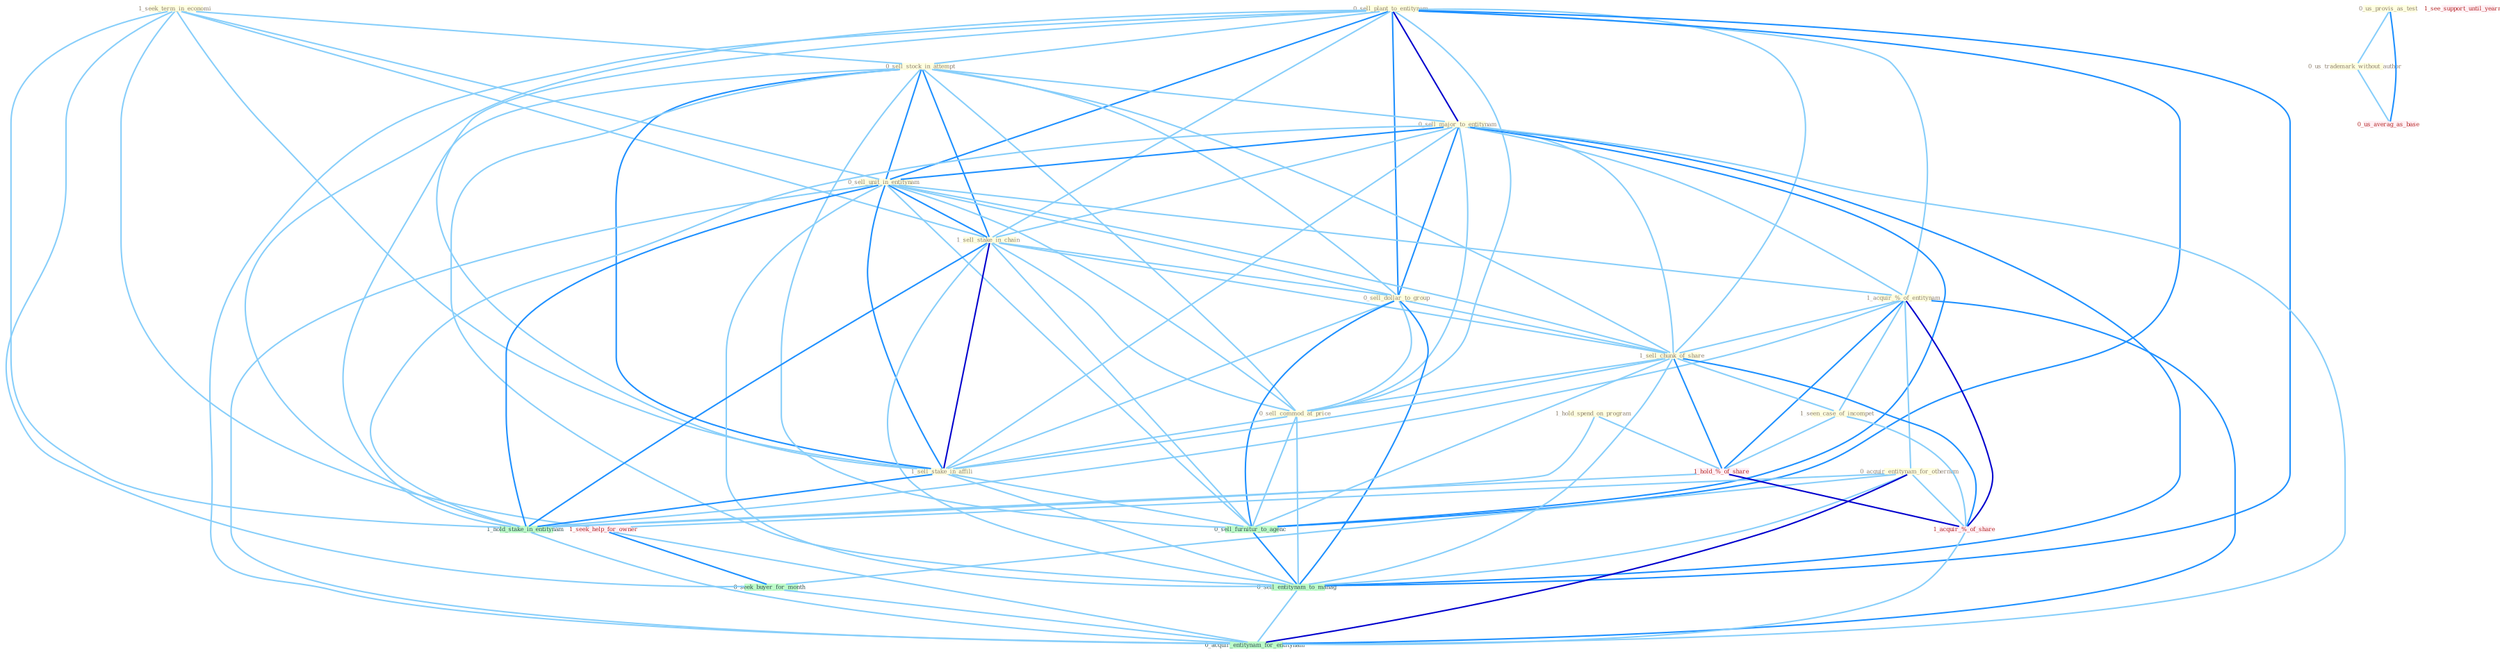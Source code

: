 Graph G{ 
    node
    [shape=polygon,style=filled,width=.5,height=.06,color="#BDFCC9",fixedsize=true,fontsize=4,
    fontcolor="#2f4f4f"];
    {node
    [color="#ffffe0", fontcolor="#8b7d6b"] "0_sell_plant_to_entitynam " "0_us_provis_as_test " "1_seek_term_in_economi " "0_sell_stock_in_attempt " "0_sell_major_to_entitynam " "0_sell_unit_in_entitynam " "1_hold_spend_on_program " "1_acquir_%_of_entitynam " "1_sell_stake_in_chain " "0_sell_dollar_to_group " "1_sell_chunk_of_share " "0_sell_commod_at_price " "1_sell_stake_in_affili " "1_seen_case_of_incompet " "0_us_trademark_without_author " "0_acquir_entitynam_for_othernum "}
{node [color="#fff0f5", fontcolor="#b22222"] "1_hold_%_of_share " "1_seek_help_for_owner " "1_acquir_%_of_share " "1_see_support_until_yearnum " "0_us_averag_as_base "}
edge [color="#B0E2FF"];

	"0_sell_plant_to_entitynam " -- "0_sell_stock_in_attempt " [w="1", color="#87cefa" ];
	"0_sell_plant_to_entitynam " -- "0_sell_major_to_entitynam " [w="3", color="#0000cd" , len=0.6];
	"0_sell_plant_to_entitynam " -- "0_sell_unit_in_entitynam " [w="2", color="#1e90ff" , len=0.8];
	"0_sell_plant_to_entitynam " -- "1_acquir_%_of_entitynam " [w="1", color="#87cefa" ];
	"0_sell_plant_to_entitynam " -- "1_sell_stake_in_chain " [w="1", color="#87cefa" ];
	"0_sell_plant_to_entitynam " -- "0_sell_dollar_to_group " [w="2", color="#1e90ff" , len=0.8];
	"0_sell_plant_to_entitynam " -- "1_sell_chunk_of_share " [w="1", color="#87cefa" ];
	"0_sell_plant_to_entitynam " -- "0_sell_commod_at_price " [w="1", color="#87cefa" ];
	"0_sell_plant_to_entitynam " -- "1_sell_stake_in_affili " [w="1", color="#87cefa" ];
	"0_sell_plant_to_entitynam " -- "1_hold_stake_in_entitynam " [w="1", color="#87cefa" ];
	"0_sell_plant_to_entitynam " -- "0_sell_furnitur_to_agenc " [w="2", color="#1e90ff" , len=0.8];
	"0_sell_plant_to_entitynam " -- "0_sell_entitynam_to_manag " [w="2", color="#1e90ff" , len=0.8];
	"0_sell_plant_to_entitynam " -- "0_acquir_entitynam_for_entitynam " [w="1", color="#87cefa" ];
	"0_us_provis_as_test " -- "0_us_trademark_without_author " [w="1", color="#87cefa" ];
	"0_us_provis_as_test " -- "0_us_averag_as_base " [w="2", color="#1e90ff" , len=0.8];
	"1_seek_term_in_economi " -- "0_sell_stock_in_attempt " [w="1", color="#87cefa" ];
	"1_seek_term_in_economi " -- "0_sell_unit_in_entitynam " [w="1", color="#87cefa" ];
	"1_seek_term_in_economi " -- "1_sell_stake_in_chain " [w="1", color="#87cefa" ];
	"1_seek_term_in_economi " -- "1_sell_stake_in_affili " [w="1", color="#87cefa" ];
	"1_seek_term_in_economi " -- "1_hold_stake_in_entitynam " [w="1", color="#87cefa" ];
	"1_seek_term_in_economi " -- "1_seek_help_for_owner " [w="1", color="#87cefa" ];
	"1_seek_term_in_economi " -- "0_seek_buyer_for_month " [w="1", color="#87cefa" ];
	"0_sell_stock_in_attempt " -- "0_sell_major_to_entitynam " [w="1", color="#87cefa" ];
	"0_sell_stock_in_attempt " -- "0_sell_unit_in_entitynam " [w="2", color="#1e90ff" , len=0.8];
	"0_sell_stock_in_attempt " -- "1_sell_stake_in_chain " [w="2", color="#1e90ff" , len=0.8];
	"0_sell_stock_in_attempt " -- "0_sell_dollar_to_group " [w="1", color="#87cefa" ];
	"0_sell_stock_in_attempt " -- "1_sell_chunk_of_share " [w="1", color="#87cefa" ];
	"0_sell_stock_in_attempt " -- "0_sell_commod_at_price " [w="1", color="#87cefa" ];
	"0_sell_stock_in_attempt " -- "1_sell_stake_in_affili " [w="2", color="#1e90ff" , len=0.8];
	"0_sell_stock_in_attempt " -- "1_hold_stake_in_entitynam " [w="1", color="#87cefa" ];
	"0_sell_stock_in_attempt " -- "0_sell_furnitur_to_agenc " [w="1", color="#87cefa" ];
	"0_sell_stock_in_attempt " -- "0_sell_entitynam_to_manag " [w="1", color="#87cefa" ];
	"0_sell_major_to_entitynam " -- "0_sell_unit_in_entitynam " [w="2", color="#1e90ff" , len=0.8];
	"0_sell_major_to_entitynam " -- "1_acquir_%_of_entitynam " [w="1", color="#87cefa" ];
	"0_sell_major_to_entitynam " -- "1_sell_stake_in_chain " [w="1", color="#87cefa" ];
	"0_sell_major_to_entitynam " -- "0_sell_dollar_to_group " [w="2", color="#1e90ff" , len=0.8];
	"0_sell_major_to_entitynam " -- "1_sell_chunk_of_share " [w="1", color="#87cefa" ];
	"0_sell_major_to_entitynam " -- "0_sell_commod_at_price " [w="1", color="#87cefa" ];
	"0_sell_major_to_entitynam " -- "1_sell_stake_in_affili " [w="1", color="#87cefa" ];
	"0_sell_major_to_entitynam " -- "1_hold_stake_in_entitynam " [w="1", color="#87cefa" ];
	"0_sell_major_to_entitynam " -- "0_sell_furnitur_to_agenc " [w="2", color="#1e90ff" , len=0.8];
	"0_sell_major_to_entitynam " -- "0_sell_entitynam_to_manag " [w="2", color="#1e90ff" , len=0.8];
	"0_sell_major_to_entitynam " -- "0_acquir_entitynam_for_entitynam " [w="1", color="#87cefa" ];
	"0_sell_unit_in_entitynam " -- "1_acquir_%_of_entitynam " [w="1", color="#87cefa" ];
	"0_sell_unit_in_entitynam " -- "1_sell_stake_in_chain " [w="2", color="#1e90ff" , len=0.8];
	"0_sell_unit_in_entitynam " -- "0_sell_dollar_to_group " [w="1", color="#87cefa" ];
	"0_sell_unit_in_entitynam " -- "1_sell_chunk_of_share " [w="1", color="#87cefa" ];
	"0_sell_unit_in_entitynam " -- "0_sell_commod_at_price " [w="1", color="#87cefa" ];
	"0_sell_unit_in_entitynam " -- "1_sell_stake_in_affili " [w="2", color="#1e90ff" , len=0.8];
	"0_sell_unit_in_entitynam " -- "1_hold_stake_in_entitynam " [w="2", color="#1e90ff" , len=0.8];
	"0_sell_unit_in_entitynam " -- "0_sell_furnitur_to_agenc " [w="1", color="#87cefa" ];
	"0_sell_unit_in_entitynam " -- "0_sell_entitynam_to_manag " [w="1", color="#87cefa" ];
	"0_sell_unit_in_entitynam " -- "0_acquir_entitynam_for_entitynam " [w="1", color="#87cefa" ];
	"1_hold_spend_on_program " -- "1_hold_%_of_share " [w="1", color="#87cefa" ];
	"1_hold_spend_on_program " -- "1_hold_stake_in_entitynam " [w="1", color="#87cefa" ];
	"1_acquir_%_of_entitynam " -- "1_sell_chunk_of_share " [w="1", color="#87cefa" ];
	"1_acquir_%_of_entitynam " -- "1_seen_case_of_incompet " [w="1", color="#87cefa" ];
	"1_acquir_%_of_entitynam " -- "0_acquir_entitynam_for_othernum " [w="1", color="#87cefa" ];
	"1_acquir_%_of_entitynam " -- "1_hold_%_of_share " [w="2", color="#1e90ff" , len=0.8];
	"1_acquir_%_of_entitynam " -- "1_hold_stake_in_entitynam " [w="1", color="#87cefa" ];
	"1_acquir_%_of_entitynam " -- "1_acquir_%_of_share " [w="3", color="#0000cd" , len=0.6];
	"1_acquir_%_of_entitynam " -- "0_acquir_entitynam_for_entitynam " [w="2", color="#1e90ff" , len=0.8];
	"1_sell_stake_in_chain " -- "0_sell_dollar_to_group " [w="1", color="#87cefa" ];
	"1_sell_stake_in_chain " -- "1_sell_chunk_of_share " [w="1", color="#87cefa" ];
	"1_sell_stake_in_chain " -- "0_sell_commod_at_price " [w="1", color="#87cefa" ];
	"1_sell_stake_in_chain " -- "1_sell_stake_in_affili " [w="3", color="#0000cd" , len=0.6];
	"1_sell_stake_in_chain " -- "1_hold_stake_in_entitynam " [w="2", color="#1e90ff" , len=0.8];
	"1_sell_stake_in_chain " -- "0_sell_furnitur_to_agenc " [w="1", color="#87cefa" ];
	"1_sell_stake_in_chain " -- "0_sell_entitynam_to_manag " [w="1", color="#87cefa" ];
	"0_sell_dollar_to_group " -- "1_sell_chunk_of_share " [w="1", color="#87cefa" ];
	"0_sell_dollar_to_group " -- "0_sell_commod_at_price " [w="1", color="#87cefa" ];
	"0_sell_dollar_to_group " -- "1_sell_stake_in_affili " [w="1", color="#87cefa" ];
	"0_sell_dollar_to_group " -- "0_sell_furnitur_to_agenc " [w="2", color="#1e90ff" , len=0.8];
	"0_sell_dollar_to_group " -- "0_sell_entitynam_to_manag " [w="2", color="#1e90ff" , len=0.8];
	"1_sell_chunk_of_share " -- "0_sell_commod_at_price " [w="1", color="#87cefa" ];
	"1_sell_chunk_of_share " -- "1_sell_stake_in_affili " [w="1", color="#87cefa" ];
	"1_sell_chunk_of_share " -- "1_seen_case_of_incompet " [w="1", color="#87cefa" ];
	"1_sell_chunk_of_share " -- "1_hold_%_of_share " [w="2", color="#1e90ff" , len=0.8];
	"1_sell_chunk_of_share " -- "1_acquir_%_of_share " [w="2", color="#1e90ff" , len=0.8];
	"1_sell_chunk_of_share " -- "0_sell_furnitur_to_agenc " [w="1", color="#87cefa" ];
	"1_sell_chunk_of_share " -- "0_sell_entitynam_to_manag " [w="1", color="#87cefa" ];
	"0_sell_commod_at_price " -- "1_sell_stake_in_affili " [w="1", color="#87cefa" ];
	"0_sell_commod_at_price " -- "0_sell_furnitur_to_agenc " [w="1", color="#87cefa" ];
	"0_sell_commod_at_price " -- "0_sell_entitynam_to_manag " [w="1", color="#87cefa" ];
	"1_sell_stake_in_affili " -- "1_hold_stake_in_entitynam " [w="2", color="#1e90ff" , len=0.8];
	"1_sell_stake_in_affili " -- "0_sell_furnitur_to_agenc " [w="1", color="#87cefa" ];
	"1_sell_stake_in_affili " -- "0_sell_entitynam_to_manag " [w="1", color="#87cefa" ];
	"1_seen_case_of_incompet " -- "1_hold_%_of_share " [w="1", color="#87cefa" ];
	"1_seen_case_of_incompet " -- "1_acquir_%_of_share " [w="1", color="#87cefa" ];
	"0_us_trademark_without_author " -- "0_us_averag_as_base " [w="1", color="#87cefa" ];
	"0_acquir_entitynam_for_othernum " -- "1_seek_help_for_owner " [w="1", color="#87cefa" ];
	"0_acquir_entitynam_for_othernum " -- "0_seek_buyer_for_month " [w="1", color="#87cefa" ];
	"0_acquir_entitynam_for_othernum " -- "1_acquir_%_of_share " [w="1", color="#87cefa" ];
	"0_acquir_entitynam_for_othernum " -- "0_sell_entitynam_to_manag " [w="1", color="#87cefa" ];
	"0_acquir_entitynam_for_othernum " -- "0_acquir_entitynam_for_entitynam " [w="3", color="#0000cd" , len=0.6];
	"1_hold_%_of_share " -- "1_hold_stake_in_entitynam " [w="1", color="#87cefa" ];
	"1_hold_%_of_share " -- "1_acquir_%_of_share " [w="3", color="#0000cd" , len=0.6];
	"1_hold_stake_in_entitynam " -- "0_acquir_entitynam_for_entitynam " [w="1", color="#87cefa" ];
	"1_seek_help_for_owner " -- "0_seek_buyer_for_month " [w="2", color="#1e90ff" , len=0.8];
	"1_seek_help_for_owner " -- "0_acquir_entitynam_for_entitynam " [w="1", color="#87cefa" ];
	"0_seek_buyer_for_month " -- "0_acquir_entitynam_for_entitynam " [w="1", color="#87cefa" ];
	"1_acquir_%_of_share " -- "0_acquir_entitynam_for_entitynam " [w="1", color="#87cefa" ];
	"0_sell_furnitur_to_agenc " -- "0_sell_entitynam_to_manag " [w="2", color="#1e90ff" , len=0.8];
	"0_sell_entitynam_to_manag " -- "0_acquir_entitynam_for_entitynam " [w="1", color="#87cefa" ];
}